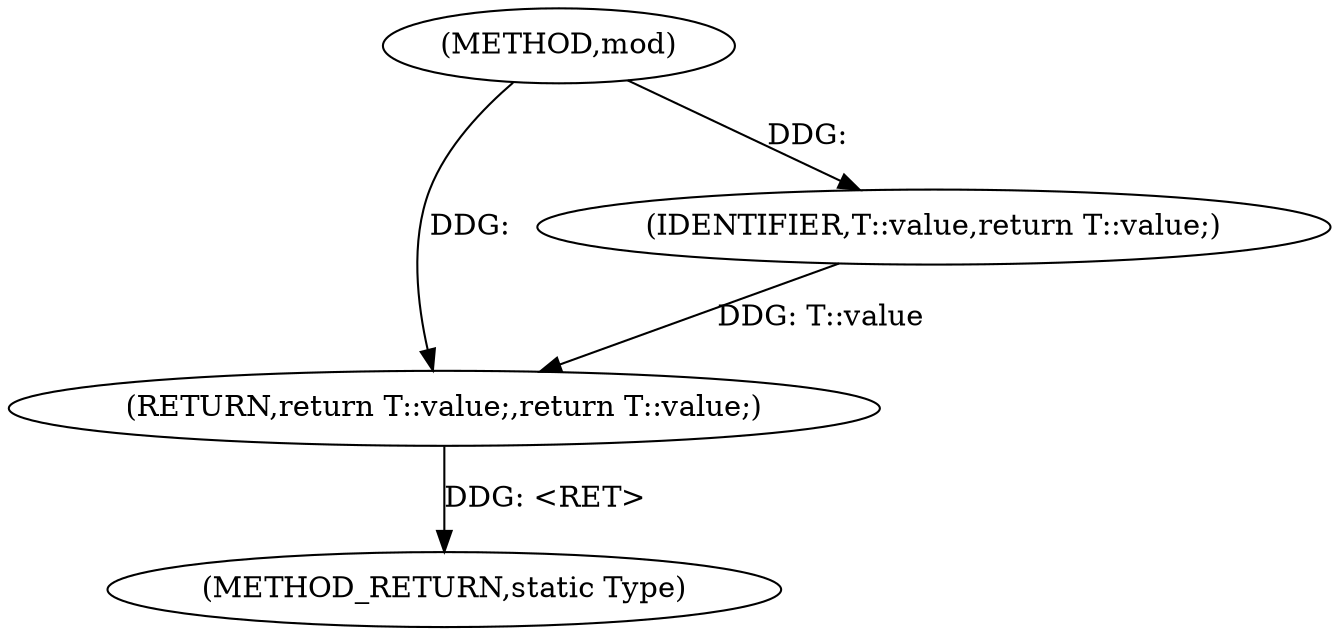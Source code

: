 digraph "mod" {  
"1000483" [label = "(METHOD,mod)" ]
"1000487" [label = "(METHOD_RETURN,static Type)" ]
"1000485" [label = "(RETURN,return T::value;,return T::value;)" ]
"1000486" [label = "(IDENTIFIER,T::value,return T::value;)" ]
  "1000485" -> "1000487"  [ label = "DDG: <RET>"] 
  "1000486" -> "1000485"  [ label = "DDG: T::value"] 
  "1000483" -> "1000485"  [ label = "DDG: "] 
  "1000483" -> "1000486"  [ label = "DDG: "] 
}
